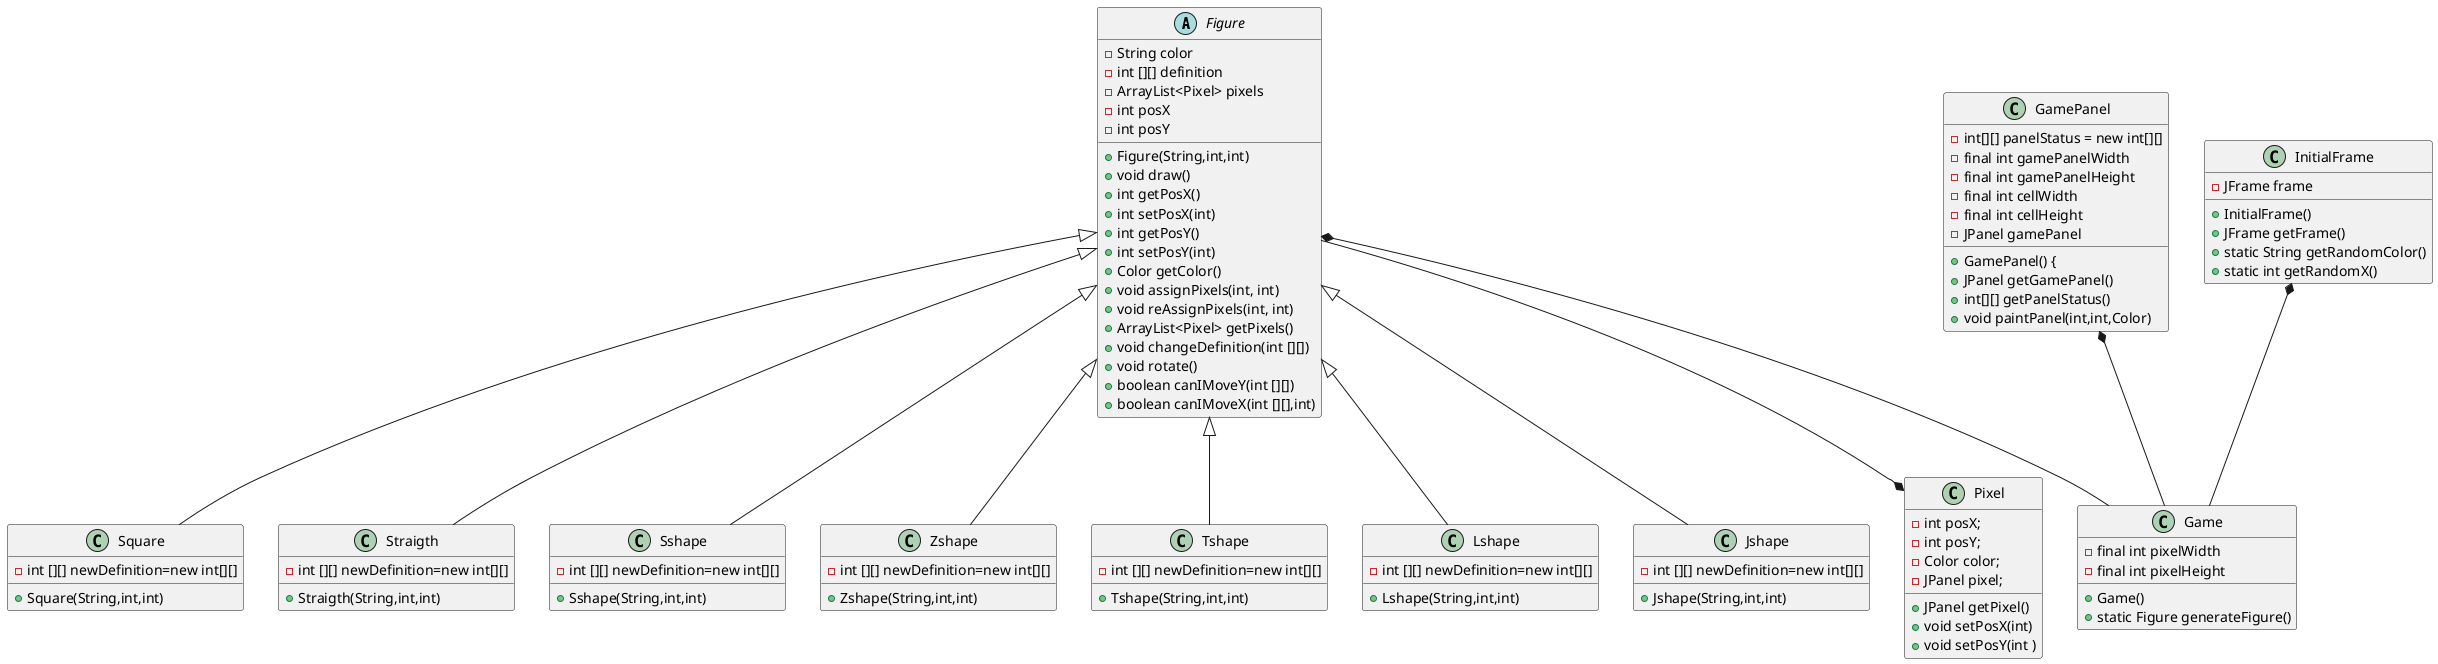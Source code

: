 @startuml
'https://plantuml.com/class-diagram

abstract class Figure{
- String color
    - int [][] definition
    - ArrayList<Pixel> pixels
    - int posX
    - int posY
+ Figure(String,int,int)
+ void draw()
+ int getPosX()
+ int setPosX(int)
+ int getPosY()
+ int setPosY(int)
+ Color getColor()
+ void assignPixels(int, int)
 + void reAssignPixels(int, int)
 + ArrayList<Pixel> getPixels()
 + void changeDefinition(int [][])
+ void rotate()
+ boolean canIMoveY(int [][])
+ boolean canIMoveX(int [][],int)



}
class Square{
-int [][] newDefinition=new int[][]
+ Square(String,int,int)

}
class Straigth{
-int [][] newDefinition=new int[][]
+ Straigth(String,int,int)
}
class Sshape{
-int [][] newDefinition=new int[][]
+ Sshape(String,int,int)
}
class Zshape{
-int [][] newDefinition=new int[][]
+ Zshape(String,int,int)

}
class Tshape{
-int [][] newDefinition=new int[][]
+ Tshape(String,int,int)

}
class Lshape{
-int [][] newDefinition=new int[][]
+ Lshape(String,int,int)


}
class Jshape{
-int [][] newDefinition=new int[][]
+ Jshape(String,int,int)
}
class GamePanel{
- int[][] panelStatus = new int[][]
    - final int gamePanelWidth
    - final int gamePanelHeight
    - final int cellWidth
    - final int cellHeight
     - JPanel gamePanel
 + GamePanel() {
+ JPanel getGamePanel()
+ int[][] getPanelStatus()
+ void paintPanel(int,int,Color)


}
class Pixel{
- int posX;
    - int posY;
    - Color color;
    - JPanel pixel;
    + JPanel getPixel()
+ void setPosX(int)
      + void setPosY(int )
}
class InitialFrame{
 - JFrame frame
 + InitialFrame()
  + JFrame getFrame()
+ static String getRandomColor()
 + static int getRandomX()
}
class Game{
- final int pixelWidth
    - final int pixelHeight
    + Game()
+ static Figure generateFigure()


}

Figure <|-- Straigth
Figure <|-- Square
Figure <|-- Sshape
Figure <|-- Zshape
Figure <|-- Tshape
Figure <|-- Lshape
Figure <|-- Jshape

Figure --* Pixel

GamePanel *-- Game
InitialFrame *-- Game
Figure *-- Game



@enduml